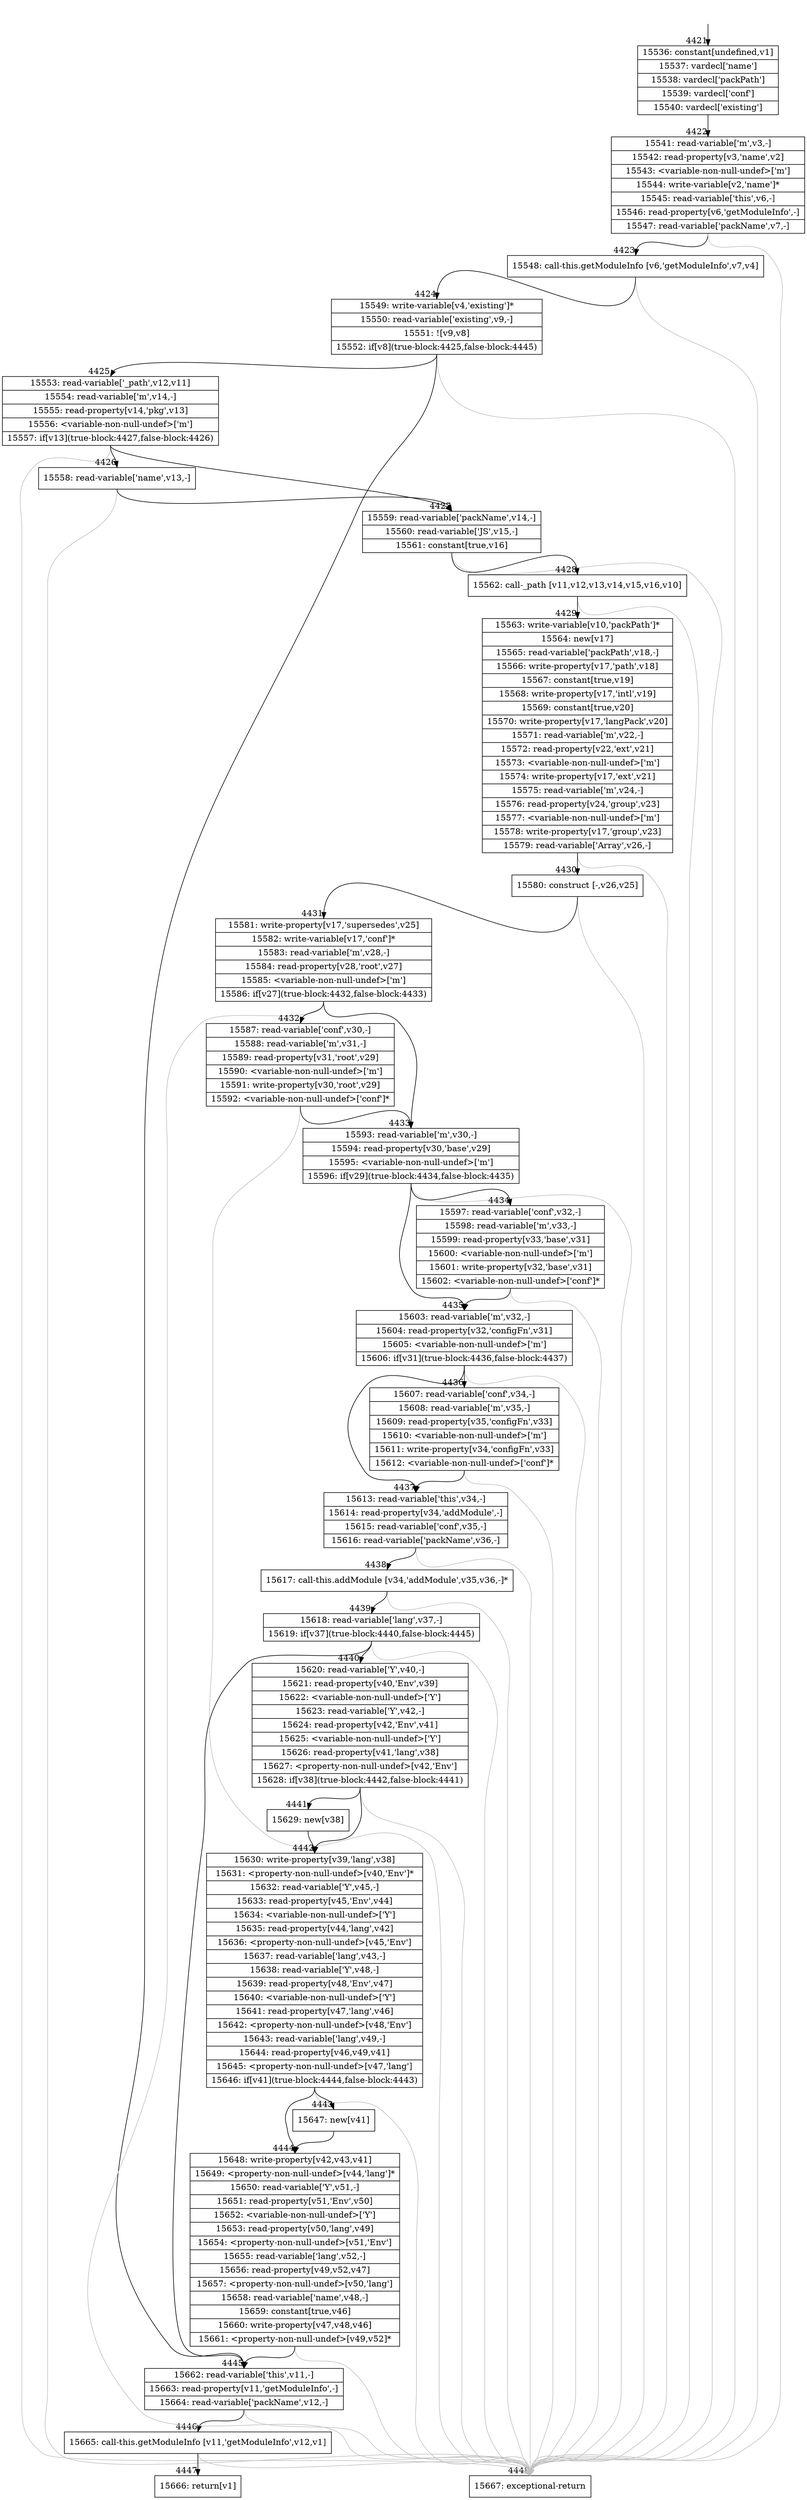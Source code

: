 digraph {
rankdir="TD"
BB_entry204[shape=none,label=""];
BB_entry204 -> BB4421 [tailport=s, headport=n, headlabel="    4421"]
BB4421 [shape=record label="{15536: constant[undefined,v1]|15537: vardecl['name']|15538: vardecl['packPath']|15539: vardecl['conf']|15540: vardecl['existing']}" ] 
BB4421 -> BB4422 [tailport=s, headport=n, headlabel="      4422"]
BB4422 [shape=record label="{15541: read-variable['m',v3,-]|15542: read-property[v3,'name',v2]|15543: \<variable-non-null-undef\>['m']|15544: write-variable[v2,'name']*|15545: read-variable['this',v6,-]|15546: read-property[v6,'getModuleInfo',-]|15547: read-variable['packName',v7,-]}" ] 
BB4422 -> BB4423 [tailport=s, headport=n, headlabel="      4423"]
BB4422 -> BB4448 [tailport=s, headport=n, color=gray, headlabel="      4448"]
BB4423 [shape=record label="{15548: call-this.getModuleInfo [v6,'getModuleInfo',v7,v4]}" ] 
BB4423 -> BB4424 [tailport=s, headport=n, headlabel="      4424"]
BB4423 -> BB4448 [tailport=s, headport=n, color=gray]
BB4424 [shape=record label="{15549: write-variable[v4,'existing']*|15550: read-variable['existing',v9,-]|15551: ![v9,v8]|15552: if[v8](true-block:4425,false-block:4445)}" ] 
BB4424 -> BB4425 [tailport=s, headport=n, headlabel="      4425"]
BB4424 -> BB4445 [tailport=s, headport=n, headlabel="      4445"]
BB4424 -> BB4448 [tailport=s, headport=n, color=gray]
BB4425 [shape=record label="{15553: read-variable['_path',v12,v11]|15554: read-variable['m',v14,-]|15555: read-property[v14,'pkg',v13]|15556: \<variable-non-null-undef\>['m']|15557: if[v13](true-block:4427,false-block:4426)}" ] 
BB4425 -> BB4427 [tailport=s, headport=n, headlabel="      4427"]
BB4425 -> BB4426 [tailport=s, headport=n, headlabel="      4426"]
BB4425 -> BB4448 [tailport=s, headport=n, color=gray]
BB4426 [shape=record label="{15558: read-variable['name',v13,-]}" ] 
BB4426 -> BB4427 [tailport=s, headport=n]
BB4426 -> BB4448 [tailport=s, headport=n, color=gray]
BB4427 [shape=record label="{15559: read-variable['packName',v14,-]|15560: read-variable['JS',v15,-]|15561: constant[true,v16]}" ] 
BB4427 -> BB4428 [tailport=s, headport=n, headlabel="      4428"]
BB4427 -> BB4448 [tailport=s, headport=n, color=gray]
BB4428 [shape=record label="{15562: call-_path [v11,v12,v13,v14,v15,v16,v10]}" ] 
BB4428 -> BB4429 [tailport=s, headport=n, headlabel="      4429"]
BB4428 -> BB4448 [tailport=s, headport=n, color=gray]
BB4429 [shape=record label="{15563: write-variable[v10,'packPath']*|15564: new[v17]|15565: read-variable['packPath',v18,-]|15566: write-property[v17,'path',v18]|15567: constant[true,v19]|15568: write-property[v17,'intl',v19]|15569: constant[true,v20]|15570: write-property[v17,'langPack',v20]|15571: read-variable['m',v22,-]|15572: read-property[v22,'ext',v21]|15573: \<variable-non-null-undef\>['m']|15574: write-property[v17,'ext',v21]|15575: read-variable['m',v24,-]|15576: read-property[v24,'group',v23]|15577: \<variable-non-null-undef\>['m']|15578: write-property[v17,'group',v23]|15579: read-variable['Array',v26,-]}" ] 
BB4429 -> BB4430 [tailport=s, headport=n, headlabel="      4430"]
BB4429 -> BB4448 [tailport=s, headport=n, color=gray]
BB4430 [shape=record label="{15580: construct [-,v26,v25]}" ] 
BB4430 -> BB4431 [tailport=s, headport=n, headlabel="      4431"]
BB4430 -> BB4448 [tailport=s, headport=n, color=gray]
BB4431 [shape=record label="{15581: write-property[v17,'supersedes',v25]|15582: write-variable[v17,'conf']*|15583: read-variable['m',v28,-]|15584: read-property[v28,'root',v27]|15585: \<variable-non-null-undef\>['m']|15586: if[v27](true-block:4432,false-block:4433)}" ] 
BB4431 -> BB4432 [tailport=s, headport=n, headlabel="      4432"]
BB4431 -> BB4433 [tailport=s, headport=n, headlabel="      4433"]
BB4431 -> BB4448 [tailport=s, headport=n, color=gray]
BB4432 [shape=record label="{15587: read-variable['conf',v30,-]|15588: read-variable['m',v31,-]|15589: read-property[v31,'root',v29]|15590: \<variable-non-null-undef\>['m']|15591: write-property[v30,'root',v29]|15592: \<variable-non-null-undef\>['conf']*}" ] 
BB4432 -> BB4433 [tailport=s, headport=n]
BB4432 -> BB4448 [tailport=s, headport=n, color=gray]
BB4433 [shape=record label="{15593: read-variable['m',v30,-]|15594: read-property[v30,'base',v29]|15595: \<variable-non-null-undef\>['m']|15596: if[v29](true-block:4434,false-block:4435)}" ] 
BB4433 -> BB4434 [tailport=s, headport=n, headlabel="      4434"]
BB4433 -> BB4435 [tailport=s, headport=n, headlabel="      4435"]
BB4433 -> BB4448 [tailport=s, headport=n, color=gray]
BB4434 [shape=record label="{15597: read-variable['conf',v32,-]|15598: read-variable['m',v33,-]|15599: read-property[v33,'base',v31]|15600: \<variable-non-null-undef\>['m']|15601: write-property[v32,'base',v31]|15602: \<variable-non-null-undef\>['conf']*}" ] 
BB4434 -> BB4435 [tailport=s, headport=n]
BB4434 -> BB4448 [tailport=s, headport=n, color=gray]
BB4435 [shape=record label="{15603: read-variable['m',v32,-]|15604: read-property[v32,'configFn',v31]|15605: \<variable-non-null-undef\>['m']|15606: if[v31](true-block:4436,false-block:4437)}" ] 
BB4435 -> BB4436 [tailport=s, headport=n, headlabel="      4436"]
BB4435 -> BB4437 [tailport=s, headport=n, headlabel="      4437"]
BB4435 -> BB4448 [tailport=s, headport=n, color=gray]
BB4436 [shape=record label="{15607: read-variable['conf',v34,-]|15608: read-variable['m',v35,-]|15609: read-property[v35,'configFn',v33]|15610: \<variable-non-null-undef\>['m']|15611: write-property[v34,'configFn',v33]|15612: \<variable-non-null-undef\>['conf']*}" ] 
BB4436 -> BB4437 [tailport=s, headport=n]
BB4436 -> BB4448 [tailport=s, headport=n, color=gray]
BB4437 [shape=record label="{15613: read-variable['this',v34,-]|15614: read-property[v34,'addModule',-]|15615: read-variable['conf',v35,-]|15616: read-variable['packName',v36,-]}" ] 
BB4437 -> BB4438 [tailport=s, headport=n, headlabel="      4438"]
BB4437 -> BB4448 [tailport=s, headport=n, color=gray]
BB4438 [shape=record label="{15617: call-this.addModule [v34,'addModule',v35,v36,-]*}" ] 
BB4438 -> BB4439 [tailport=s, headport=n, headlabel="      4439"]
BB4438 -> BB4448 [tailport=s, headport=n, color=gray]
BB4439 [shape=record label="{15618: read-variable['lang',v37,-]|15619: if[v37](true-block:4440,false-block:4445)}" ] 
BB4439 -> BB4440 [tailport=s, headport=n, headlabel="      4440"]
BB4439 -> BB4445 [tailport=s, headport=n]
BB4439 -> BB4448 [tailport=s, headport=n, color=gray]
BB4440 [shape=record label="{15620: read-variable['Y',v40,-]|15621: read-property[v40,'Env',v39]|15622: \<variable-non-null-undef\>['Y']|15623: read-variable['Y',v42,-]|15624: read-property[v42,'Env',v41]|15625: \<variable-non-null-undef\>['Y']|15626: read-property[v41,'lang',v38]|15627: \<property-non-null-undef\>[v42,'Env']|15628: if[v38](true-block:4442,false-block:4441)}" ] 
BB4440 -> BB4442 [tailport=s, headport=n, headlabel="      4442"]
BB4440 -> BB4441 [tailport=s, headport=n, headlabel="      4441"]
BB4440 -> BB4448 [tailport=s, headport=n, color=gray]
BB4441 [shape=record label="{15629: new[v38]}" ] 
BB4441 -> BB4442 [tailport=s, headport=n]
BB4442 [shape=record label="{15630: write-property[v39,'lang',v38]|15631: \<property-non-null-undef\>[v40,'Env']*|15632: read-variable['Y',v45,-]|15633: read-property[v45,'Env',v44]|15634: \<variable-non-null-undef\>['Y']|15635: read-property[v44,'lang',v42]|15636: \<property-non-null-undef\>[v45,'Env']|15637: read-variable['lang',v43,-]|15638: read-variable['Y',v48,-]|15639: read-property[v48,'Env',v47]|15640: \<variable-non-null-undef\>['Y']|15641: read-property[v47,'lang',v46]|15642: \<property-non-null-undef\>[v48,'Env']|15643: read-variable['lang',v49,-]|15644: read-property[v46,v49,v41]|15645: \<property-non-null-undef\>[v47,'lang']|15646: if[v41](true-block:4444,false-block:4443)}" ] 
BB4442 -> BB4444 [tailport=s, headport=n, headlabel="      4444"]
BB4442 -> BB4443 [tailport=s, headport=n, headlabel="      4443"]
BB4442 -> BB4448 [tailport=s, headport=n, color=gray]
BB4443 [shape=record label="{15647: new[v41]}" ] 
BB4443 -> BB4444 [tailport=s, headport=n]
BB4444 [shape=record label="{15648: write-property[v42,v43,v41]|15649: \<property-non-null-undef\>[v44,'lang']*|15650: read-variable['Y',v51,-]|15651: read-property[v51,'Env',v50]|15652: \<variable-non-null-undef\>['Y']|15653: read-property[v50,'lang',v49]|15654: \<property-non-null-undef\>[v51,'Env']|15655: read-variable['lang',v52,-]|15656: read-property[v49,v52,v47]|15657: \<property-non-null-undef\>[v50,'lang']|15658: read-variable['name',v48,-]|15659: constant[true,v46]|15660: write-property[v47,v48,v46]|15661: \<property-non-null-undef\>[v49,v52]*}" ] 
BB4444 -> BB4445 [tailport=s, headport=n]
BB4444 -> BB4448 [tailport=s, headport=n, color=gray]
BB4445 [shape=record label="{15662: read-variable['this',v11,-]|15663: read-property[v11,'getModuleInfo',-]|15664: read-variable['packName',v12,-]}" ] 
BB4445 -> BB4446 [tailport=s, headport=n, headlabel="      4446"]
BB4445 -> BB4448 [tailport=s, headport=n, color=gray]
BB4446 [shape=record label="{15665: call-this.getModuleInfo [v11,'getModuleInfo',v12,v1]}" ] 
BB4446 -> BB4447 [tailport=s, headport=n, headlabel="      4447"]
BB4446 -> BB4448 [tailport=s, headport=n, color=gray]
BB4447 [shape=record label="{15666: return[v1]}" ] 
BB4448 [shape=record label="{15667: exceptional-return}" ] 
//#$~ 7493
}
